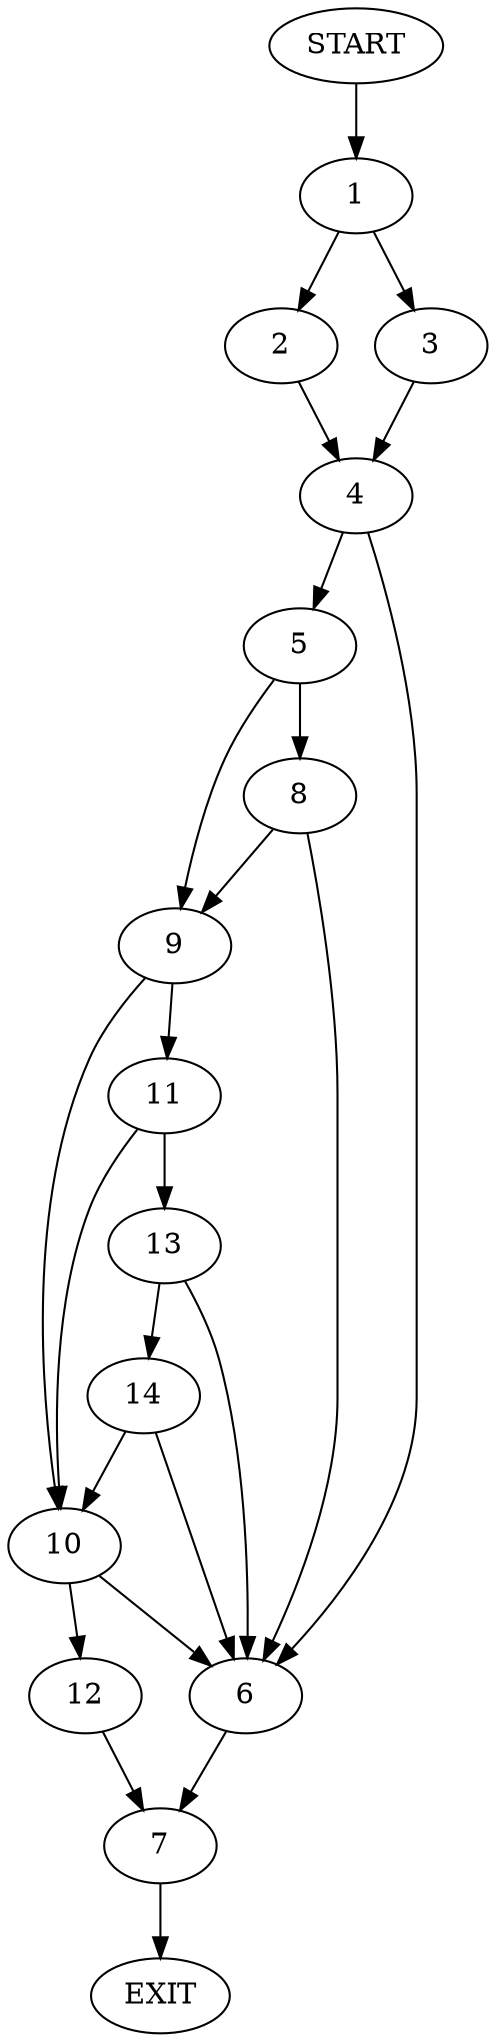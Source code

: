 digraph {
0 [label="START"];
1;
2;
3;
4;
5;
6;
7;
8;
9;
10;
11;
12;
13;
14;
15 [label="EXIT"];
0 -> 1;
1 -> 2;
1 -> 3;
3 -> 4;
2 -> 4;
4 -> 5;
4 -> 6;
6 -> 7;
5 -> 8;
5 -> 9;
8 -> 9;
8 -> 6;
9 -> 10;
9 -> 11;
10 -> 12;
10 -> 6;
11 -> 10;
11 -> 13;
13 -> 6;
13 -> 14;
14 -> 10;
14 -> 6;
12 -> 7;
7 -> 15;
}